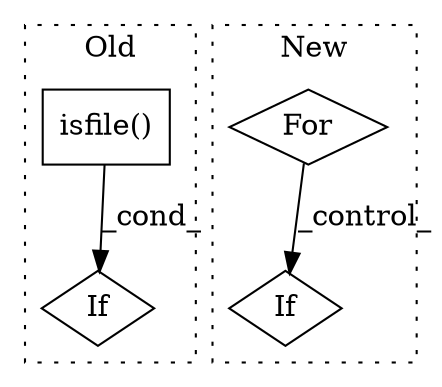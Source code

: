 digraph G {
subgraph cluster0 {
1 [label="isfile()" a="75" s="2157,2184" l="15,1" shape="box"];
3 [label="If" a="96" s="2150" l="3" shape="diamond"];
label = "Old";
style="dotted";
}
subgraph cluster1 {
2 [label="For" a="107" s="2826,2890" l="4,11" shape="diamond"];
4 [label="If" a="96" s="2901" l="3" shape="diamond"];
label = "New";
style="dotted";
}
1 -> 3 [label="_cond_"];
2 -> 4 [label="_control_"];
}